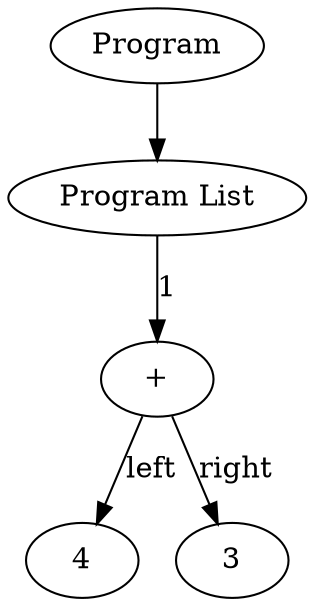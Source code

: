 digraph G {
node5 [label="Program"];
node6 [label="Program List"];
node5->node6 [label=""];
node6->node7 [label="1"];
node7 [label="+"];
node7->node8 [label="left"];
node8 [label="4"];
node7->node9 [label="right"];
node9 [label="3"];
}